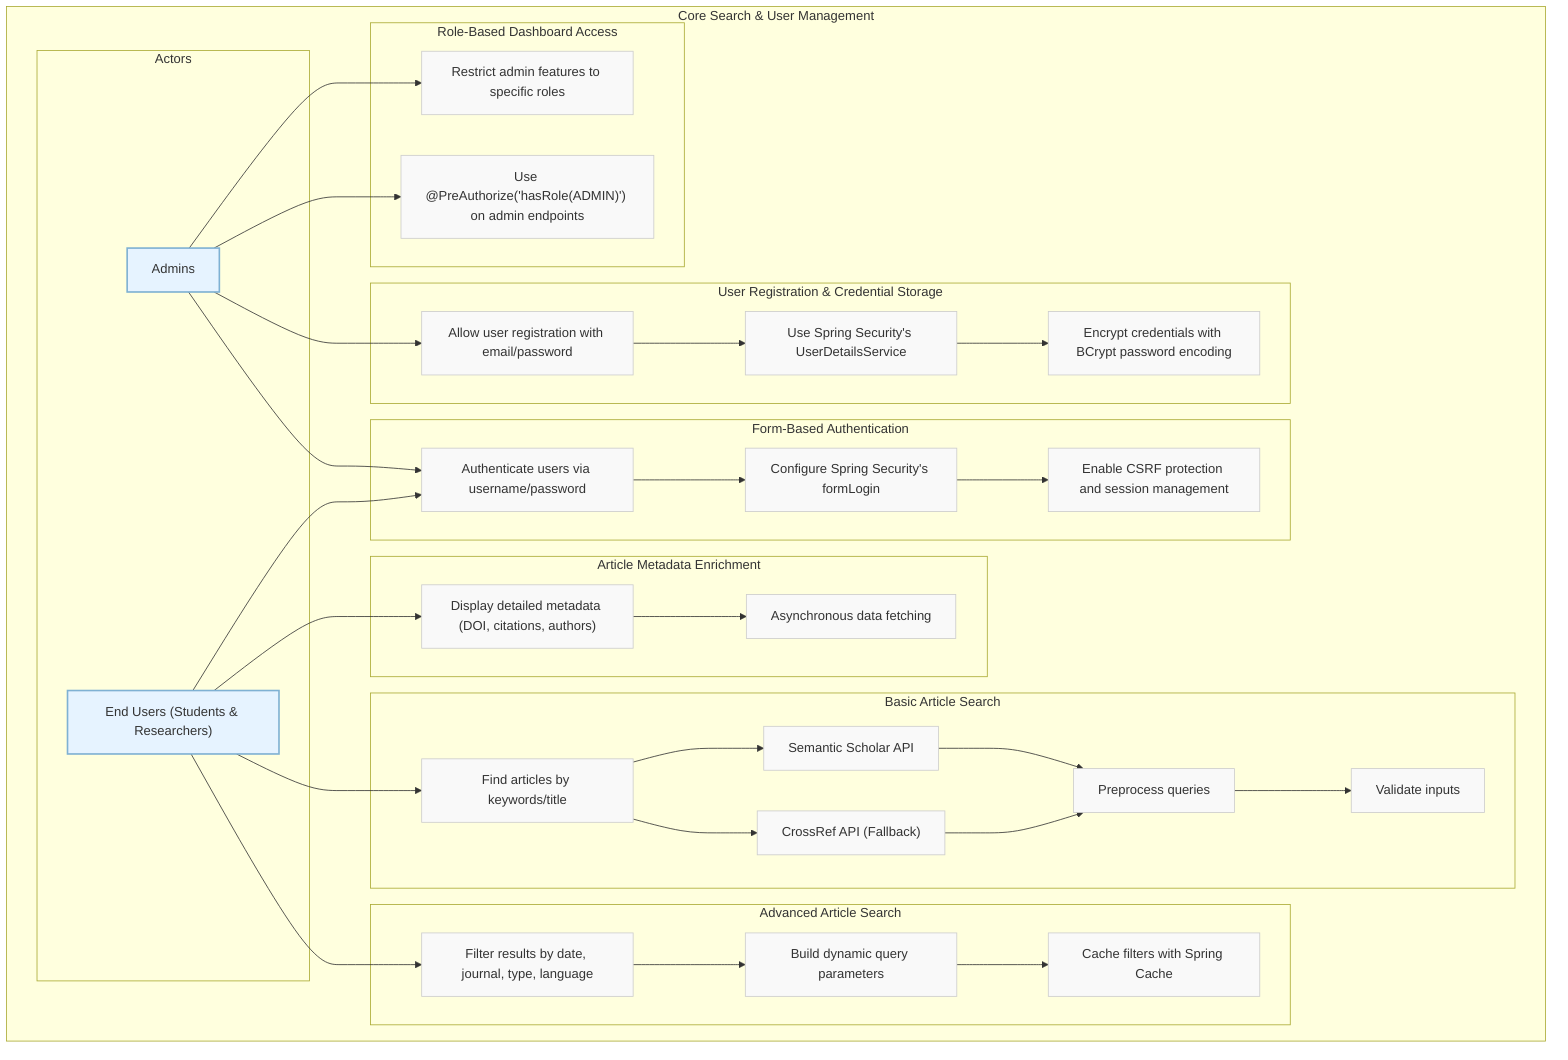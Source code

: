 flowchart TB
    subgraph "Core Search & User Management"
        subgraph "Actors"
            admins["Admins"]
            endUsers["End Users (Students & Researchers)"]
        end
        
        subgraph "Basic Article Search"
            BAS1["Find articles by keywords/title"]
            BAS2["Semantic Scholar API"]
            BAS3["CrossRef API (Fallback)"]
            BAS4["Preprocess queries"]
            BAS5["Validate inputs"]
        end

        subgraph "Advanced Article Search"
            AAS1["Filter results by date, journal, type, language"]
            AAS2["Build dynamic query parameters"]
            AAS3["Cache filters with Spring Cache"]
        end

        subgraph "Article Metadata Enrichment"
            AME1["Display detailed metadata (DOI, citations, authors)"]
            AME2["Asynchronous data fetching"]
        end

        subgraph "User Registration & Credential Storage"
            URCS1["Allow user registration with email/password"]
            URCS2["Use Spring Security's UserDetailsService"]
            URCS3["Encrypt credentials with BCrypt password encoding"]
        end

        subgraph "Form-Based Authentication"
            FBA1["Authenticate users via username/password"]
            FBA2["Configure Spring Security's formLogin"]
            FBA3["Enable CSRF protection and session management"]
        end

        subgraph "Role-Based Dashboard Access"
            RBDA1["Restrict admin features to specific roles"]
            RBDA2["Use @PreAuthorize('hasRole(ADMIN)') on admin endpoints"]
        end
    end
    
    %% Connections
    admins --> URCS1
    admins --> RBDA1
    admins --> RBDA2
    admins --> FBA1
    
    endUsers --> BAS1
    endUsers --> AAS1
    endUsers --> AME1
    endUsers --> FBA1
    
    BAS1 --> BAS2
    BAS1 --> BAS3
    BAS2 --> BAS4
    BAS3 --> BAS4
    BAS4 --> BAS5

    AAS1 --> AAS2
    AAS2 --> AAS3

    AME1 --> AME2

    URCS1 --> URCS2
    URCS2 --> URCS3

    FBA1 --> FBA2
    FBA2 --> FBA3

    classDef section fill:#e6f3ff,stroke:#7fb1d3,stroke-width:2px
    classDef component fill:#f9f9f9,stroke:#ccc,stroke-width:1px

    class admins,endUsers section
    class BAS1,BAS2,BAS3,BAS4,BAS5,AAS1,AAS2,AAS3,AME1,AME2,URCS1,URCS2,URCS3,FBA1,FBA2,FBA3,RBDA1,RBDA2 component